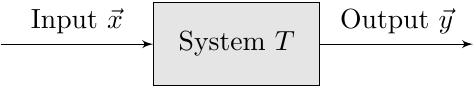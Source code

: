 \documentclass{standalone}
\usepackage{tikz}

\usetikzlibrary{shapes,arrows}
\usetikzlibrary{decorations.markings}
\usetikzlibrary{calc}
\usetikzlibrary{positioning}
\usetikzlibrary{shapes,arrows,decorations.pathreplacing}
\tikzstyle{block} = [draw, fill=gray!20, rectangle, 
  minimum height=3em, minimum width=6em]
\tikzstyle{sum} = [draw, fill=gray!20, circle, node distance=1cm]
\tikzstyle{input} = [coordinate]
\tikzstyle{output} = [coordinate]
\tikzstyle{pinstyle} = [pin edge={to-,thin,black}]

\begin{document}

\begin{tikzpicture}[auto, node distance=3cm,>=latex']
      \node [input, name=input] {};
      \node [block, right of=input] (system) {System $T$};
      \node [output, right of=system] (output) {};
      
      \draw [draw,->] (input) -- node {Input $\vec x$} (system);
      \draw [->] (system) -- node {Output $\vec y$} (output);
\end{tikzpicture}

\end{document}
